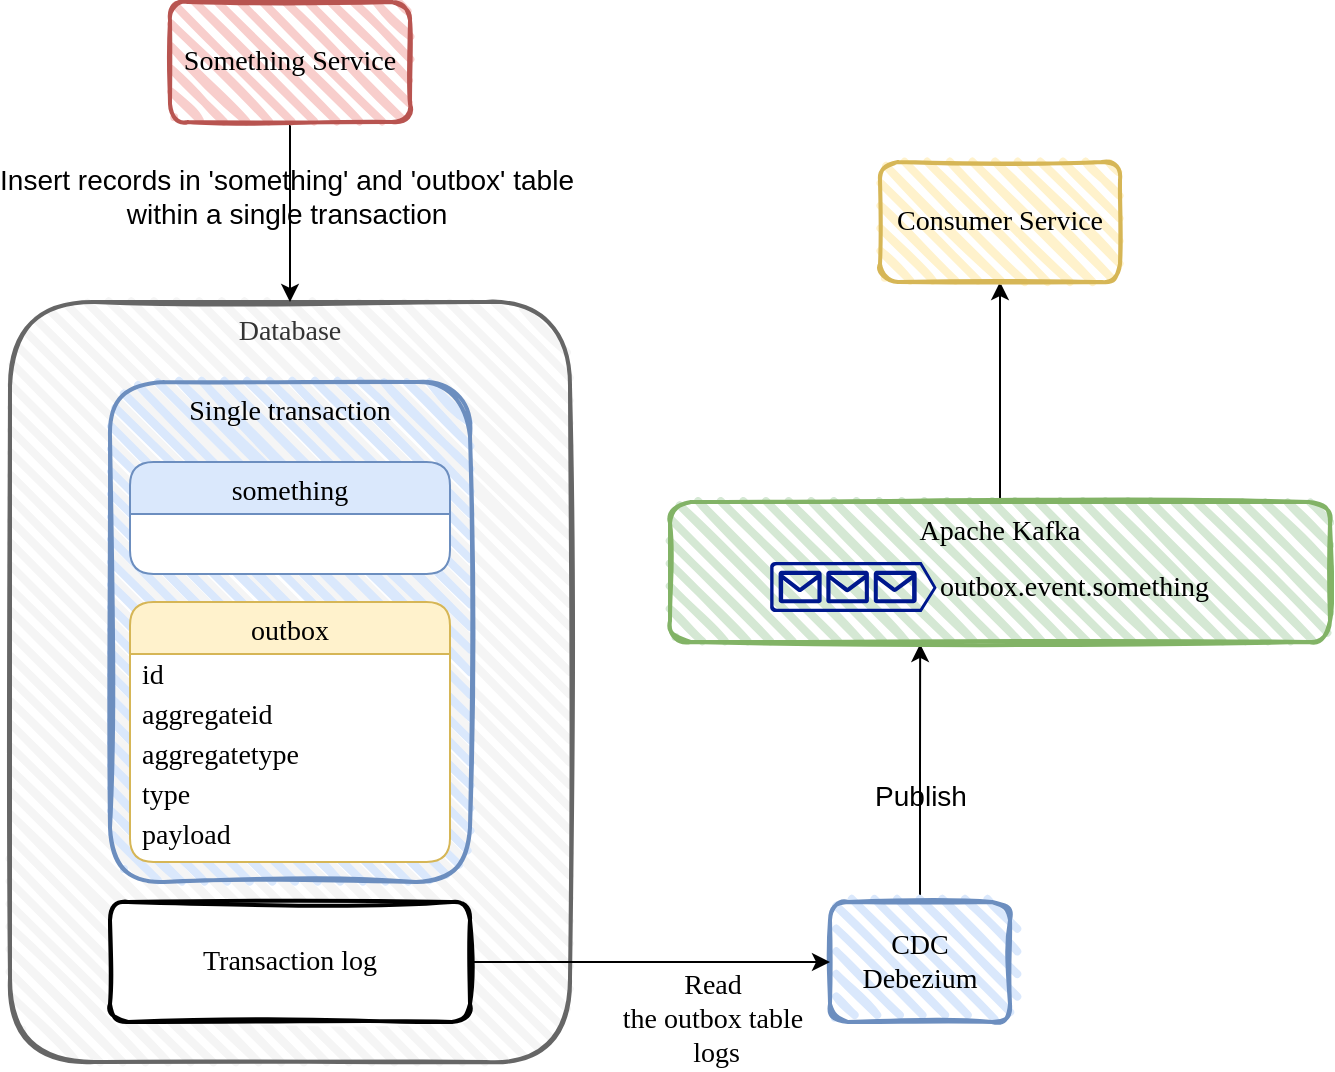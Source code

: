 <mxfile version="20.2.3" type="device"><diagram id="soWfKCKAfOZwW2iXpcLe" name="Page-1"><mxGraphModel dx="1018" dy="571" grid="1" gridSize="10" guides="1" tooltips="1" connect="1" arrows="1" fold="1" page="1" pageScale="1" pageWidth="850" pageHeight="1100" background="none" math="0" shadow="0"><root><mxCell id="0"/><mxCell id="1" parent="0"/><mxCell id="MOiE31AfovbVHhHaH6KO-91" value="&lt;div&gt;Database&lt;/div&gt;" style="rounded=1;whiteSpace=wrap;html=1;strokeWidth=2;fillWeight=4;hachureGap=8;hachureAngle=45;sketch=1;shadow=0;glass=0;fontFamily=Comic Sans MS;fontSize=14;align=center;verticalAlign=top;fillColor=#f5f5f5;fontColor=#333333;strokeColor=#666666;" parent="1" vertex="1"><mxGeometry x="30" y="230" width="280" height="380" as="geometry"/></mxCell><mxCell id="MOiE31AfovbVHhHaH6KO-98" style="edgeStyle=orthogonalEdgeStyle;rounded=0;orthogonalLoop=1;jettySize=auto;html=1;exitX=0.5;exitY=1;exitDx=0;exitDy=0;entryX=0.5;entryY=0;entryDx=0;entryDy=0;fontFamily=Comic Sans MS;fontSize=14;" parent="1" source="MOiE31AfovbVHhHaH6KO-7" target="MOiE31AfovbVHhHaH6KO-91" edge="1"><mxGeometry relative="1" as="geometry"/></mxCell><mxCell id="oI0RL2hKS1lKkTMGBUUg-2" value="&lt;div&gt;Insert&amp;nbsp;records in 'something' and 'outbox' table &lt;br&gt;&lt;/div&gt;&lt;div&gt;within a single transaction&lt;/div&gt;" style="edgeLabel;html=1;align=center;verticalAlign=middle;resizable=0;points=[];fontSize=14;labelBackgroundColor=none;" parent="MOiE31AfovbVHhHaH6KO-98" vertex="1" connectable="0"><mxGeometry x="-0.178" y="-2" relative="1" as="geometry"><mxPoint as="offset"/></mxGeometry></mxCell><mxCell id="MOiE31AfovbVHhHaH6KO-7" value="Something Service" style="rounded=1;whiteSpace=wrap;html=1;strokeWidth=2;fillWeight=4;hachureGap=8;hachureAngle=45;fillColor=#f8cecc;sketch=1;strokeColor=#b85450;fontFamily=Comic Sans MS;fontSize=14;" parent="1" vertex="1"><mxGeometry x="110" y="80" width="120" height="60" as="geometry"/></mxCell><mxCell id="MOiE31AfovbVHhHaH6KO-101" style="edgeStyle=orthogonalEdgeStyle;rounded=0;orthogonalLoop=1;jettySize=auto;html=1;exitX=0.5;exitY=0;exitDx=0;exitDy=0;entryX=0.379;entryY=1.014;entryDx=0;entryDy=0;entryPerimeter=0;fontFamily=Comic Sans MS;fontSize=14;fontColor=none;" parent="1" source="MOiE31AfovbVHhHaH6KO-30" target="MOiE31AfovbVHhHaH6KO-71" edge="1"><mxGeometry relative="1" as="geometry"/></mxCell><mxCell id="oI0RL2hKS1lKkTMGBUUg-1" value="Publish" style="edgeLabel;html=1;align=center;verticalAlign=middle;resizable=0;points=[];fontSize=14;labelBackgroundColor=none;" parent="MOiE31AfovbVHhHaH6KO-101" vertex="1" connectable="0"><mxGeometry x="-0.179" relative="1" as="geometry"><mxPoint as="offset"/></mxGeometry></mxCell><mxCell id="MOiE31AfovbVHhHaH6KO-30" value="&lt;div&gt;CDC&lt;/div&gt;&lt;div&gt;Debezium&lt;br&gt;&lt;/div&gt;" style="rounded=1;whiteSpace=wrap;html=1;strokeWidth=2;fillWeight=4;hachureGap=8;hachureAngle=45;fillColor=#dae8fc;sketch=1;shadow=0;glass=0;fontFamily=Comic Sans MS;fontSize=14;labelPosition=center;verticalLabelPosition=middle;align=center;verticalAlign=middle;strokeColor=#6c8ebf;" parent="1" vertex="1"><mxGeometry x="440" y="530" width="90" height="60" as="geometry"/></mxCell><mxCell id="MOiE31AfovbVHhHaH6KO-74" style="edgeStyle=orthogonalEdgeStyle;rounded=0;orthogonalLoop=1;jettySize=auto;html=1;exitX=0.5;exitY=0;exitDx=0;exitDy=0;entryX=0.5;entryY=1;entryDx=0;entryDy=0;fontFamily=Comic Sans MS;fontSize=14;" parent="1" source="MOiE31AfovbVHhHaH6KO-71" target="MOiE31AfovbVHhHaH6KO-72" edge="1"><mxGeometry relative="1" as="geometry"/></mxCell><mxCell id="MOiE31AfovbVHhHaH6KO-71" value="Apache Kafka" style="rounded=1;whiteSpace=wrap;html=1;strokeWidth=2;fillWeight=4;hachureGap=8;hachureAngle=45;fillColor=#d5e8d4;sketch=1;shadow=0;glass=0;fontFamily=Comic Sans MS;fontSize=14;strokeColor=#82b366;verticalAlign=top;" parent="1" vertex="1"><mxGeometry x="360" y="330" width="330" height="70" as="geometry"/></mxCell><mxCell id="MOiE31AfovbVHhHaH6KO-72" value="Consumer Service" style="rounded=1;whiteSpace=wrap;html=1;strokeWidth=2;fillWeight=4;hachureGap=8;hachureAngle=45;fillColor=#fff2cc;sketch=1;shadow=0;glass=0;fontFamily=Comic Sans MS;fontSize=14;strokeColor=#d6b656;" parent="1" vertex="1"><mxGeometry x="465" y="160" width="120" height="60" as="geometry"/></mxCell><mxCell id="MOiE31AfovbVHhHaH6KO-87" value="outbox.event.something" style="sketch=0;aspect=fixed;pointerEvents=1;shadow=0;dashed=0;html=1;strokeColor=none;labelPosition=right;verticalLabelPosition=middle;verticalAlign=middle;align=left;fillColor=#00188D;shape=mxgraph.azure.queue_generic;rounded=0;glass=0;fontFamily=Comic Sans MS;fontSize=14;" parent="1" vertex="1"><mxGeometry x="410.0" y="360" width="83.33" height="25" as="geometry"/></mxCell><mxCell id="MOiE31AfovbVHhHaH6KO-26" value="Single transaction" style="rounded=1;whiteSpace=wrap;html=1;strokeWidth=2;fillWeight=4;hachureGap=8;hachureAngle=45;sketch=1;fontFamily=Comic Sans MS;glass=0;shadow=0;fontSize=14;labelPosition=center;verticalLabelPosition=middle;align=center;verticalAlign=top;fillColor=#dae8fc;strokeColor=#6c8ebf;" parent="1" vertex="1"><mxGeometry x="80" y="270" width="180" height="250" as="geometry"/></mxCell><mxCell id="MOiE31AfovbVHhHaH6KO-27" value="something" style="swimlane;fontStyle=0;childLayout=stackLayout;horizontal=1;startSize=26;horizontalStack=0;resizeParent=1;resizeParentMax=0;resizeLast=0;collapsible=1;marginBottom=0;align=center;fontSize=14;fontFamily=Comic Sans MS;fillColor=#dae8fc;strokeColor=#6c8ebf;swimlaneFillColor=default;rounded=1;" parent="1" vertex="1"><mxGeometry x="90" y="310" width="160" height="56" as="geometry"/></mxCell><mxCell id="MOiE31AfovbVHhHaH6KO-8" value="outbox" style="swimlane;fontStyle=0;childLayout=stackLayout;horizontal=1;startSize=26;horizontalStack=0;resizeParent=1;resizeParentMax=0;resizeLast=0;collapsible=1;marginBottom=0;align=center;fontSize=14;fontFamily=Comic Sans MS;fillColor=#fff2cc;strokeColor=#d6b656;glass=0;rounded=1;noLabel=0;swimlaneFillColor=default;" parent="1" vertex="1"><mxGeometry x="90" y="380" width="160" height="130" as="geometry"/></mxCell><mxCell id="MOiE31AfovbVHhHaH6KO-97" style="edgeStyle=orthogonalEdgeStyle;rounded=0;orthogonalLoop=1;jettySize=auto;html=1;exitX=1;exitY=0.5;exitDx=0;exitDy=0;entryX=0;entryY=0.5;entryDx=0;entryDy=0;fontFamily=Comic Sans MS;fontSize=14;" parent="1" source="MOiE31AfovbVHhHaH6KO-96" target="MOiE31AfovbVHhHaH6KO-30" edge="1"><mxGeometry relative="1" as="geometry"/></mxCell><mxCell id="MOiE31AfovbVHhHaH6KO-99" value="&lt;div&gt;Read &lt;br&gt;&lt;/div&gt;&lt;div&gt;the outbox table&lt;/div&gt;&lt;div&gt;&amp;nbsp;logs&lt;/div&gt;" style="edgeLabel;html=1;align=center;verticalAlign=top;resizable=0;points=[];fontSize=14;fontFamily=Comic Sans MS;labelBorderColor=none;labelBackgroundColor=none;" parent="MOiE31AfovbVHhHaH6KO-97" vertex="1" connectable="0"><mxGeometry x="0.345" y="3" relative="1" as="geometry"><mxPoint as="offset"/></mxGeometry></mxCell><mxCell id="MOiE31AfovbVHhHaH6KO-96" value="Transaction log" style="rounded=1;whiteSpace=wrap;html=1;strokeWidth=2;fillWeight=4;hachureGap=8;hachureAngle=45;sketch=1;shadow=0;glass=0;fontFamily=Comic Sans MS;fontSize=14;" parent="1" vertex="1"><mxGeometry x="80" y="530" width="180" height="60" as="geometry"/></mxCell><mxCell id="MOiE31AfovbVHhHaH6KO-90" value="" style="group" parent="1" vertex="1" connectable="0"><mxGeometry x="90" y="400" width="110" height="90" as="geometry"/></mxCell><mxCell id="MOiE31AfovbVHhHaH6KO-77" value="id" style="text;strokeColor=none;fillColor=none;align=left;verticalAlign=middle;spacingLeft=4;spacingRight=4;overflow=hidden;points=[[0,0.5],[1,0.5]];portConstraint=eastwest;rotatable=0;rounded=0;shadow=0;glass=0;fontFamily=Comic Sans MS;fontSize=14;" parent="MOiE31AfovbVHhHaH6KO-90" vertex="1"><mxGeometry width="30" height="30" as="geometry"/></mxCell><mxCell id="MOiE31AfovbVHhHaH6KO-78" value="aggregateid" style="text;strokeColor=none;fillColor=none;align=left;verticalAlign=middle;spacingLeft=4;spacingRight=4;overflow=hidden;points=[[0,0.5],[1,0.5]];portConstraint=eastwest;rotatable=0;rounded=0;shadow=0;glass=0;fontFamily=Comic Sans MS;fontSize=14;" parent="MOiE31AfovbVHhHaH6KO-90" vertex="1"><mxGeometry y="20" width="90" height="30" as="geometry"/></mxCell><mxCell id="MOiE31AfovbVHhHaH6KO-83" value="aggregatetype" style="text;strokeColor=none;fillColor=none;align=left;verticalAlign=middle;spacingLeft=4;spacingRight=4;overflow=hidden;points=[[0,0.5],[1,0.5]];portConstraint=eastwest;rotatable=0;rounded=0;shadow=0;glass=0;fontFamily=Comic Sans MS;fontSize=14;" parent="MOiE31AfovbVHhHaH6KO-90" vertex="1"><mxGeometry y="40" width="110" height="30" as="geometry"/></mxCell><mxCell id="MOiE31AfovbVHhHaH6KO-85" value="type" style="text;strokeColor=none;fillColor=none;align=left;verticalAlign=middle;spacingLeft=4;spacingRight=4;overflow=hidden;points=[[0,0.5],[1,0.5]];portConstraint=eastwest;rotatable=0;rounded=0;shadow=0;glass=0;fontFamily=Comic Sans MS;fontSize=14;" parent="MOiE31AfovbVHhHaH6KO-90" vertex="1"><mxGeometry y="60" width="80" height="30" as="geometry"/></mxCell><mxCell id="94yfZJ5YAaHtyC-fge8l-2" value="payload" style="text;strokeColor=none;fillColor=none;align=left;verticalAlign=middle;spacingLeft=4;spacingRight=4;overflow=hidden;points=[[0,0.5],[1,0.5]];portConstraint=eastwest;rotatable=0;rounded=0;shadow=0;glass=0;fontFamily=Comic Sans MS;fontSize=14;" vertex="1" parent="MOiE31AfovbVHhHaH6KO-90"><mxGeometry y="80" width="80" height="30" as="geometry"/></mxCell></root></mxGraphModel></diagram></mxfile>